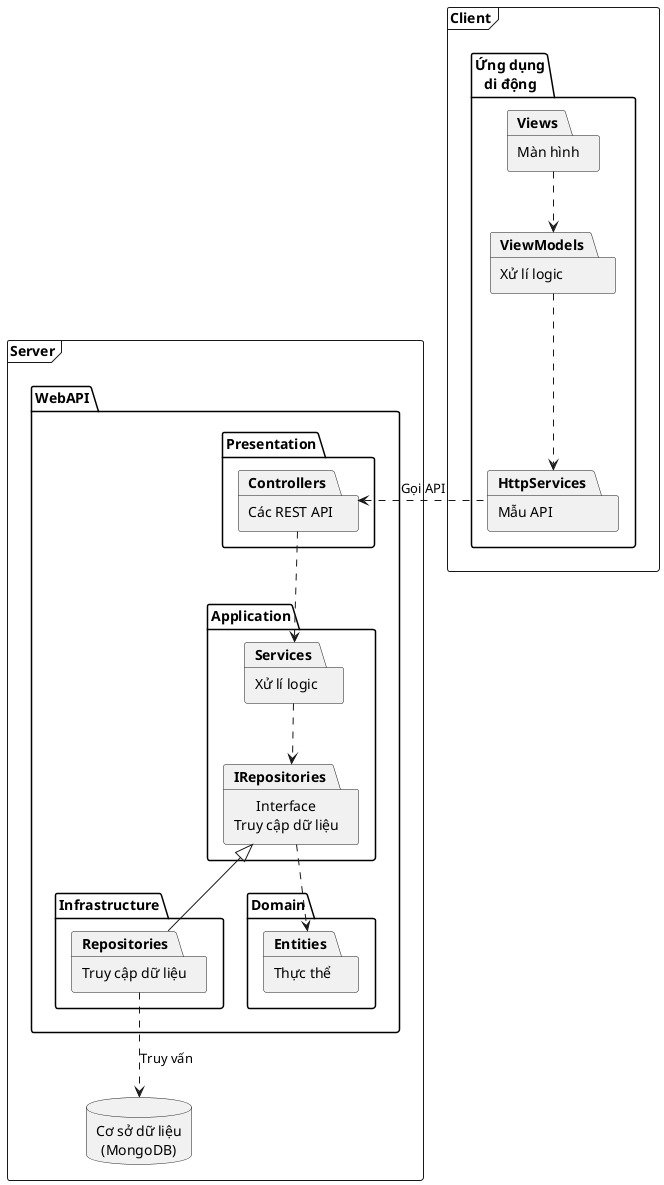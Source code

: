 @startuml Package
skinparam DefaultTextAlignment center
skinparam Linetype polyline

frame Client {
    package "Ứng dụng\ndi động" as MobileApp {
        package "Màn hình" as Views
        package "Xử lí logic" as ViewModels
        package "Mẫu API" as HttpServices
    }
}

frame Server {
    package "WebAPI" as WebAPI {
        package "Presentation" as Presentation {
            package "Các REST API" as Controllers
        }
        package "Application" as Application {
            package "Xử lí logic" as Services
            package "Interface\nTruy cập dữ liệu" as IRepositories
        }
        package "Infrastructure" as Infrastructure {
            package "Truy cập dữ liệu" as Repositories
        }
        package "Domain" as Domain {
            package "Thực thể" as Entities
        }
    }
    database "Cơ sở dữ liệu\n(MongoDB)" as Database
}

Views ..> ViewModels
ViewModels ..> HttpServices 
HttpServices .l.> Controllers : "Gọi API"
Controllers .down.> Services
Services ..> IRepositories
IRepositories ..> Entities
IRepositories <|-down- Repositories
Repositories .down.> Database : "Truy vấn"

@enduml
